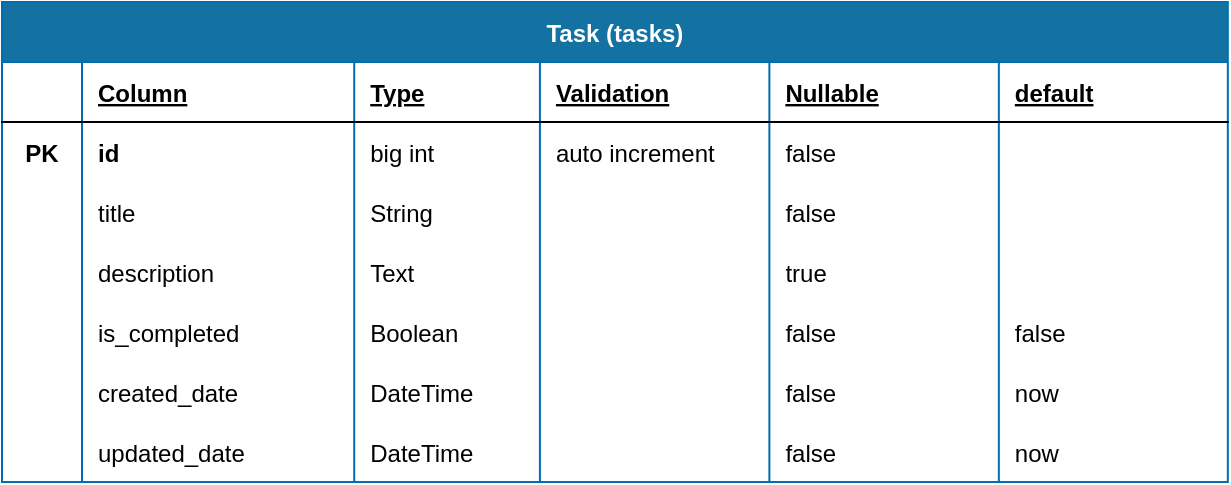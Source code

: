 <mxfile version="24.7.17">
  <diagram name="Page-1" id="T-Pq7SpbXgS0Q-QoW8U0">
    <mxGraphModel dx="6166" dy="396" grid="0" gridSize="10" guides="1" tooltips="1" connect="1" arrows="1" fold="1" page="0" pageScale="1" pageWidth="850" pageHeight="1100" math="0" shadow="0">
      <root>
        <mxCell id="0" />
        <mxCell id="1" parent="0" />
        <mxCell id="0sw_sAjsWc4gLG6Igyfq-469" value="Task (tasks)" style="shape=table;startSize=30;container=1;collapsible=1;childLayout=tableLayout;fixedRows=1;rowLines=0;fontStyle=1;align=center;resizeLast=1;fillColor=#1372A1;strokeColor=#006EAF;fontColor=#ffffff;" parent="1" vertex="1">
          <mxGeometry x="-4577" y="788" width="612.904" height="240" as="geometry">
            <mxRectangle x="160" y="130" width="70" height="30" as="alternateBounds" />
          </mxGeometry>
        </mxCell>
        <mxCell id="0sw_sAjsWc4gLG6Igyfq-470" value="" style="shape=tableRow;horizontal=0;startSize=0;swimlaneHead=0;swimlaneBody=0;fillColor=none;collapsible=0;dropTarget=0;points=[[0,0.5],[1,0.5]];portConstraint=eastwest;top=0;left=0;right=0;bottom=1;" parent="0sw_sAjsWc4gLG6Igyfq-469" vertex="1">
          <mxGeometry y="30" width="612.904" height="30" as="geometry" />
        </mxCell>
        <mxCell id="0sw_sAjsWc4gLG6Igyfq-471" value="" style="shape=partialRectangle;connectable=0;fillColor=none;top=0;left=0;bottom=0;right=0;fontStyle=1;overflow=hidden;" parent="0sw_sAjsWc4gLG6Igyfq-470" vertex="1">
          <mxGeometry width="40" height="30" as="geometry">
            <mxRectangle width="40" height="30" as="alternateBounds" />
          </mxGeometry>
        </mxCell>
        <mxCell id="0sw_sAjsWc4gLG6Igyfq-472" value="Column" style="shape=partialRectangle;connectable=0;fillColor=none;top=0;left=0;bottom=0;right=0;align=left;spacingLeft=6;fontStyle=5;overflow=hidden;" parent="0sw_sAjsWc4gLG6Igyfq-470" vertex="1">
          <mxGeometry x="40" width="136.103" height="30" as="geometry">
            <mxRectangle width="136.103" height="30" as="alternateBounds" />
          </mxGeometry>
        </mxCell>
        <mxCell id="0sw_sAjsWc4gLG6Igyfq-473" value="Type" style="shape=partialRectangle;connectable=0;fillColor=none;top=0;left=0;bottom=0;right=0;align=left;spacingLeft=6;fontStyle=5;overflow=hidden;" parent="0sw_sAjsWc4gLG6Igyfq-470" vertex="1">
          <mxGeometry x="176.103" width="92.855" height="30" as="geometry">
            <mxRectangle width="92.855" height="30" as="alternateBounds" />
          </mxGeometry>
        </mxCell>
        <mxCell id="0sw_sAjsWc4gLG6Igyfq-474" value="Validation" style="shape=partialRectangle;connectable=0;fillColor=none;top=0;left=0;bottom=0;right=0;align=left;spacingLeft=6;fontStyle=5;overflow=hidden;" parent="0sw_sAjsWc4gLG6Igyfq-470" vertex="1">
          <mxGeometry x="268.958" width="114.731" height="30" as="geometry">
            <mxRectangle width="114.731" height="30" as="alternateBounds" />
          </mxGeometry>
        </mxCell>
        <mxCell id="zHMmFEEYiZJZAOjW11wB-8" value="Nullable" style="shape=partialRectangle;connectable=0;fillColor=none;top=0;left=0;bottom=0;right=0;align=left;spacingLeft=6;fontStyle=5;overflow=hidden;" vertex="1" parent="0sw_sAjsWc4gLG6Igyfq-470">
          <mxGeometry x="383.69" width="114.731" height="30" as="geometry">
            <mxRectangle width="114.731" height="30" as="alternateBounds" />
          </mxGeometry>
        </mxCell>
        <mxCell id="0sw_sAjsWc4gLG6Igyfq-475" value="default" style="shape=partialRectangle;connectable=0;fillColor=none;top=0;left=0;bottom=0;right=0;align=left;spacingLeft=6;fontStyle=5;overflow=hidden;" parent="0sw_sAjsWc4gLG6Igyfq-470" vertex="1">
          <mxGeometry x="498.421" width="114.483" height="30" as="geometry">
            <mxRectangle width="114.483" height="30" as="alternateBounds" />
          </mxGeometry>
        </mxCell>
        <mxCell id="0sw_sAjsWc4gLG6Igyfq-476" style="shape=tableRow;horizontal=0;startSize=0;swimlaneHead=0;swimlaneBody=0;fillColor=none;collapsible=0;dropTarget=0;points=[[0,0.5],[1,0.5]];portConstraint=eastwest;top=0;left=0;right=0;bottom=0;" parent="0sw_sAjsWc4gLG6Igyfq-469" vertex="1">
          <mxGeometry y="60" width="612.904" height="30" as="geometry" />
        </mxCell>
        <mxCell id="0sw_sAjsWc4gLG6Igyfq-477" value="PK" style="shape=partialRectangle;connectable=0;fillColor=none;top=0;left=0;bottom=0;right=0;editable=1;overflow=hidden;fontStyle=1" parent="0sw_sAjsWc4gLG6Igyfq-476" vertex="1">
          <mxGeometry width="40" height="30" as="geometry">
            <mxRectangle width="40" height="30" as="alternateBounds" />
          </mxGeometry>
        </mxCell>
        <mxCell id="0sw_sAjsWc4gLG6Igyfq-478" value="id" style="shape=partialRectangle;connectable=0;fillColor=none;top=0;left=0;bottom=0;right=0;align=left;spacingLeft=6;overflow=hidden;fontStyle=1" parent="0sw_sAjsWc4gLG6Igyfq-476" vertex="1">
          <mxGeometry x="40" width="136.103" height="30" as="geometry">
            <mxRectangle width="136.103" height="30" as="alternateBounds" />
          </mxGeometry>
        </mxCell>
        <mxCell id="0sw_sAjsWc4gLG6Igyfq-479" value="big int" style="shape=partialRectangle;connectable=0;fillColor=none;top=0;left=0;bottom=0;right=0;align=left;spacingLeft=6;overflow=hidden;" parent="0sw_sAjsWc4gLG6Igyfq-476" vertex="1">
          <mxGeometry x="176.103" width="92.855" height="30" as="geometry">
            <mxRectangle width="92.855" height="30" as="alternateBounds" />
          </mxGeometry>
        </mxCell>
        <mxCell id="0sw_sAjsWc4gLG6Igyfq-480" value="auto increment" style="shape=partialRectangle;connectable=0;fillColor=none;top=0;left=0;bottom=0;right=0;align=left;spacingLeft=6;overflow=hidden;" parent="0sw_sAjsWc4gLG6Igyfq-476" vertex="1">
          <mxGeometry x="268.958" width="114.731" height="30" as="geometry">
            <mxRectangle width="114.731" height="30" as="alternateBounds" />
          </mxGeometry>
        </mxCell>
        <mxCell id="zHMmFEEYiZJZAOjW11wB-9" value="false" style="shape=partialRectangle;connectable=0;fillColor=none;top=0;left=0;bottom=0;right=0;align=left;spacingLeft=6;overflow=hidden;" vertex="1" parent="0sw_sAjsWc4gLG6Igyfq-476">
          <mxGeometry x="383.69" width="114.731" height="30" as="geometry">
            <mxRectangle width="114.731" height="30" as="alternateBounds" />
          </mxGeometry>
        </mxCell>
        <mxCell id="0sw_sAjsWc4gLG6Igyfq-481" style="shape=partialRectangle;connectable=0;fillColor=none;top=0;left=0;bottom=0;right=0;align=left;spacingLeft=6;overflow=hidden;" parent="0sw_sAjsWc4gLG6Igyfq-476" vertex="1">
          <mxGeometry x="498.421" width="114.483" height="30" as="geometry">
            <mxRectangle width="114.483" height="30" as="alternateBounds" />
          </mxGeometry>
        </mxCell>
        <mxCell id="0sw_sAjsWc4gLG6Igyfq-482" value="" style="shape=tableRow;horizontal=0;startSize=0;swimlaneHead=0;swimlaneBody=0;fillColor=none;collapsible=0;dropTarget=0;points=[[0,0.5],[1,0.5]];portConstraint=eastwest;top=0;left=0;right=0;bottom=0;" parent="0sw_sAjsWc4gLG6Igyfq-469" vertex="1">
          <mxGeometry y="90" width="612.904" height="30" as="geometry" />
        </mxCell>
        <mxCell id="0sw_sAjsWc4gLG6Igyfq-483" value="" style="shape=partialRectangle;connectable=0;fillColor=none;top=0;left=0;bottom=0;right=0;editable=1;overflow=hidden;" parent="0sw_sAjsWc4gLG6Igyfq-482" vertex="1">
          <mxGeometry width="40" height="30" as="geometry">
            <mxRectangle width="40" height="30" as="alternateBounds" />
          </mxGeometry>
        </mxCell>
        <mxCell id="0sw_sAjsWc4gLG6Igyfq-484" value="title" style="shape=partialRectangle;connectable=0;top=0;left=0;bottom=0;right=0;align=left;spacingLeft=6;overflow=hidden;fillColor=none;" parent="0sw_sAjsWc4gLG6Igyfq-482" vertex="1">
          <mxGeometry x="40" width="136.103" height="30" as="geometry">
            <mxRectangle width="136.103" height="30" as="alternateBounds" />
          </mxGeometry>
        </mxCell>
        <mxCell id="0sw_sAjsWc4gLG6Igyfq-485" value="String" style="shape=partialRectangle;connectable=0;top=0;left=0;bottom=0;right=0;align=left;spacingLeft=6;overflow=hidden;fillColor=none;" parent="0sw_sAjsWc4gLG6Igyfq-482" vertex="1">
          <mxGeometry x="176.103" width="92.855" height="30" as="geometry">
            <mxRectangle width="92.855" height="30" as="alternateBounds" />
          </mxGeometry>
        </mxCell>
        <mxCell id="0sw_sAjsWc4gLG6Igyfq-486" value="" style="shape=partialRectangle;connectable=0;top=0;left=0;bottom=0;right=0;align=left;spacingLeft=6;overflow=hidden;fillColor=none;" parent="0sw_sAjsWc4gLG6Igyfq-482" vertex="1">
          <mxGeometry x="268.958" width="114.731" height="30" as="geometry">
            <mxRectangle width="114.731" height="30" as="alternateBounds" />
          </mxGeometry>
        </mxCell>
        <mxCell id="zHMmFEEYiZJZAOjW11wB-10" value="false" style="shape=partialRectangle;connectable=0;top=0;left=0;bottom=0;right=0;align=left;spacingLeft=6;overflow=hidden;fillColor=none;" vertex="1" parent="0sw_sAjsWc4gLG6Igyfq-482">
          <mxGeometry x="383.69" width="114.731" height="30" as="geometry">
            <mxRectangle width="114.731" height="30" as="alternateBounds" />
          </mxGeometry>
        </mxCell>
        <mxCell id="0sw_sAjsWc4gLG6Igyfq-487" style="shape=partialRectangle;connectable=0;top=0;left=0;bottom=0;right=0;align=left;spacingLeft=6;overflow=hidden;fillColor=none;" parent="0sw_sAjsWc4gLG6Igyfq-482" vertex="1">
          <mxGeometry x="498.421" width="114.483" height="30" as="geometry">
            <mxRectangle width="114.483" height="30" as="alternateBounds" />
          </mxGeometry>
        </mxCell>
        <mxCell id="0sw_sAjsWc4gLG6Igyfq-494" value="" style="shape=tableRow;horizontal=0;startSize=0;swimlaneHead=0;swimlaneBody=0;fillColor=none;collapsible=0;dropTarget=0;points=[[0,0.5],[1,0.5]];portConstraint=eastwest;top=0;left=0;right=0;bottom=0;" parent="0sw_sAjsWc4gLG6Igyfq-469" vertex="1">
          <mxGeometry y="120" width="612.904" height="30" as="geometry" />
        </mxCell>
        <mxCell id="0sw_sAjsWc4gLG6Igyfq-495" value="" style="shape=partialRectangle;connectable=0;fillColor=none;top=0;left=0;bottom=0;right=0;editable=1;overflow=hidden;" parent="0sw_sAjsWc4gLG6Igyfq-494" vertex="1">
          <mxGeometry width="40" height="30" as="geometry">
            <mxRectangle width="40" height="30" as="alternateBounds" />
          </mxGeometry>
        </mxCell>
        <mxCell id="0sw_sAjsWc4gLG6Igyfq-496" value="description" style="shape=partialRectangle;connectable=0;top=0;left=0;bottom=0;right=0;align=left;spacingLeft=6;overflow=hidden;fillColor=none;" parent="0sw_sAjsWc4gLG6Igyfq-494" vertex="1">
          <mxGeometry x="40" width="136.103" height="30" as="geometry">
            <mxRectangle width="136.103" height="30" as="alternateBounds" />
          </mxGeometry>
        </mxCell>
        <mxCell id="0sw_sAjsWc4gLG6Igyfq-497" value="Text" style="shape=partialRectangle;connectable=0;top=0;left=0;bottom=0;right=0;align=left;spacingLeft=6;overflow=hidden;fillColor=none;" parent="0sw_sAjsWc4gLG6Igyfq-494" vertex="1">
          <mxGeometry x="176.103" width="92.855" height="30" as="geometry">
            <mxRectangle width="92.855" height="30" as="alternateBounds" />
          </mxGeometry>
        </mxCell>
        <mxCell id="0sw_sAjsWc4gLG6Igyfq-498" value="" style="shape=partialRectangle;connectable=0;top=0;left=0;bottom=0;right=0;align=left;spacingLeft=6;overflow=hidden;fillColor=none;" parent="0sw_sAjsWc4gLG6Igyfq-494" vertex="1">
          <mxGeometry x="268.958" width="114.731" height="30" as="geometry">
            <mxRectangle width="114.731" height="30" as="alternateBounds" />
          </mxGeometry>
        </mxCell>
        <mxCell id="zHMmFEEYiZJZAOjW11wB-11" value="true" style="shape=partialRectangle;connectable=0;top=0;left=0;bottom=0;right=0;align=left;spacingLeft=6;overflow=hidden;fillColor=none;" vertex="1" parent="0sw_sAjsWc4gLG6Igyfq-494">
          <mxGeometry x="383.69" width="114.731" height="30" as="geometry">
            <mxRectangle width="114.731" height="30" as="alternateBounds" />
          </mxGeometry>
        </mxCell>
        <mxCell id="0sw_sAjsWc4gLG6Igyfq-499" style="shape=partialRectangle;connectable=0;top=0;left=0;bottom=0;right=0;align=left;spacingLeft=6;overflow=hidden;fillColor=none;" parent="0sw_sAjsWc4gLG6Igyfq-494" vertex="1">
          <mxGeometry x="498.421" width="114.483" height="30" as="geometry">
            <mxRectangle width="114.483" height="30" as="alternateBounds" />
          </mxGeometry>
        </mxCell>
        <mxCell id="0sw_sAjsWc4gLG6Igyfq-500" value="" style="shape=tableRow;horizontal=0;startSize=0;swimlaneHead=0;swimlaneBody=0;fillColor=none;collapsible=0;dropTarget=0;points=[[0,0.5],[1,0.5]];portConstraint=eastwest;top=0;left=0;right=0;bottom=0;" parent="0sw_sAjsWc4gLG6Igyfq-469" vertex="1">
          <mxGeometry y="150" width="612.904" height="30" as="geometry" />
        </mxCell>
        <mxCell id="0sw_sAjsWc4gLG6Igyfq-501" value="" style="shape=partialRectangle;connectable=0;fillColor=none;top=0;left=0;bottom=0;right=0;editable=1;overflow=hidden;" parent="0sw_sAjsWc4gLG6Igyfq-500" vertex="1">
          <mxGeometry width="40" height="30" as="geometry">
            <mxRectangle width="40" height="30" as="alternateBounds" />
          </mxGeometry>
        </mxCell>
        <mxCell id="0sw_sAjsWc4gLG6Igyfq-502" value="is_completed" style="shape=partialRectangle;connectable=0;top=0;left=0;bottom=0;right=0;align=left;spacingLeft=6;overflow=hidden;fillColor=none;" parent="0sw_sAjsWc4gLG6Igyfq-500" vertex="1">
          <mxGeometry x="40" width="136.103" height="30" as="geometry">
            <mxRectangle width="136.103" height="30" as="alternateBounds" />
          </mxGeometry>
        </mxCell>
        <mxCell id="0sw_sAjsWc4gLG6Igyfq-503" value="Boolean" style="shape=partialRectangle;connectable=0;top=0;left=0;bottom=0;right=0;align=left;spacingLeft=6;overflow=hidden;fillColor=none;" parent="0sw_sAjsWc4gLG6Igyfq-500" vertex="1">
          <mxGeometry x="176.103" width="92.855" height="30" as="geometry">
            <mxRectangle width="92.855" height="30" as="alternateBounds" />
          </mxGeometry>
        </mxCell>
        <mxCell id="0sw_sAjsWc4gLG6Igyfq-504" value="" style="shape=partialRectangle;connectable=0;top=0;left=0;bottom=0;right=0;align=left;spacingLeft=6;overflow=hidden;fillColor=none;" parent="0sw_sAjsWc4gLG6Igyfq-500" vertex="1">
          <mxGeometry x="268.958" width="114.731" height="30" as="geometry">
            <mxRectangle width="114.731" height="30" as="alternateBounds" />
          </mxGeometry>
        </mxCell>
        <mxCell id="zHMmFEEYiZJZAOjW11wB-12" value="false" style="shape=partialRectangle;connectable=0;top=0;left=0;bottom=0;right=0;align=left;spacingLeft=6;overflow=hidden;fillColor=none;" vertex="1" parent="0sw_sAjsWc4gLG6Igyfq-500">
          <mxGeometry x="383.69" width="114.731" height="30" as="geometry">
            <mxRectangle width="114.731" height="30" as="alternateBounds" />
          </mxGeometry>
        </mxCell>
        <mxCell id="0sw_sAjsWc4gLG6Igyfq-505" value="false" style="shape=partialRectangle;connectable=0;top=0;left=0;bottom=0;right=0;align=left;spacingLeft=6;overflow=hidden;fillColor=none;" parent="0sw_sAjsWc4gLG6Igyfq-500" vertex="1">
          <mxGeometry x="498.421" width="114.483" height="30" as="geometry">
            <mxRectangle width="114.483" height="30" as="alternateBounds" />
          </mxGeometry>
        </mxCell>
        <mxCell id="0sw_sAjsWc4gLG6Igyfq-554" value="" style="shape=tableRow;horizontal=0;startSize=0;swimlaneHead=0;swimlaneBody=0;fillColor=none;collapsible=0;dropTarget=0;points=[[0,0.5],[1,0.5]];portConstraint=eastwest;top=0;left=0;right=0;bottom=0;" parent="0sw_sAjsWc4gLG6Igyfq-469" vertex="1">
          <mxGeometry y="180" width="612.904" height="30" as="geometry" />
        </mxCell>
        <mxCell id="0sw_sAjsWc4gLG6Igyfq-555" value="" style="shape=partialRectangle;connectable=0;fillColor=none;top=0;left=0;bottom=0;right=0;editable=1;overflow=hidden;" parent="0sw_sAjsWc4gLG6Igyfq-554" vertex="1">
          <mxGeometry width="40" height="30" as="geometry">
            <mxRectangle width="40" height="30" as="alternateBounds" />
          </mxGeometry>
        </mxCell>
        <mxCell id="0sw_sAjsWc4gLG6Igyfq-556" value="created_date" style="shape=partialRectangle;connectable=0;top=0;left=0;bottom=0;right=0;align=left;spacingLeft=6;overflow=hidden;fillColor=none;" parent="0sw_sAjsWc4gLG6Igyfq-554" vertex="1">
          <mxGeometry x="40" width="136.103" height="30" as="geometry">
            <mxRectangle width="136.103" height="30" as="alternateBounds" />
          </mxGeometry>
        </mxCell>
        <mxCell id="0sw_sAjsWc4gLG6Igyfq-557" value="DateTime" style="shape=partialRectangle;connectable=0;top=0;left=0;bottom=0;right=0;align=left;spacingLeft=6;overflow=hidden;fillColor=none;" parent="0sw_sAjsWc4gLG6Igyfq-554" vertex="1">
          <mxGeometry x="176.103" width="92.855" height="30" as="geometry">
            <mxRectangle width="92.855" height="30" as="alternateBounds" />
          </mxGeometry>
        </mxCell>
        <mxCell id="0sw_sAjsWc4gLG6Igyfq-558" value="" style="shape=partialRectangle;connectable=0;top=0;left=0;bottom=0;right=0;align=left;spacingLeft=6;overflow=hidden;fillColor=none;" parent="0sw_sAjsWc4gLG6Igyfq-554" vertex="1">
          <mxGeometry x="268.958" width="114.731" height="30" as="geometry">
            <mxRectangle width="114.731" height="30" as="alternateBounds" />
          </mxGeometry>
        </mxCell>
        <mxCell id="zHMmFEEYiZJZAOjW11wB-13" value="false" style="shape=partialRectangle;connectable=0;top=0;left=0;bottom=0;right=0;align=left;spacingLeft=6;overflow=hidden;fillColor=none;" vertex="1" parent="0sw_sAjsWc4gLG6Igyfq-554">
          <mxGeometry x="383.69" width="114.731" height="30" as="geometry">
            <mxRectangle width="114.731" height="30" as="alternateBounds" />
          </mxGeometry>
        </mxCell>
        <mxCell id="0sw_sAjsWc4gLG6Igyfq-559" value="now" style="shape=partialRectangle;connectable=0;top=0;left=0;bottom=0;right=0;align=left;spacingLeft=6;overflow=hidden;fillColor=none;" parent="0sw_sAjsWc4gLG6Igyfq-554" vertex="1">
          <mxGeometry x="498.421" width="114.483" height="30" as="geometry">
            <mxRectangle width="114.483" height="30" as="alternateBounds" />
          </mxGeometry>
        </mxCell>
        <mxCell id="0sw_sAjsWc4gLG6Igyfq-560" value="" style="shape=tableRow;horizontal=0;startSize=0;swimlaneHead=0;swimlaneBody=0;fillColor=none;collapsible=0;dropTarget=0;points=[[0,0.5],[1,0.5]];portConstraint=eastwest;top=0;left=0;right=0;bottom=0;" parent="0sw_sAjsWc4gLG6Igyfq-469" vertex="1">
          <mxGeometry y="210" width="612.904" height="30" as="geometry" />
        </mxCell>
        <mxCell id="0sw_sAjsWc4gLG6Igyfq-561" value="" style="shape=partialRectangle;connectable=0;fillColor=none;top=0;left=0;bottom=0;right=0;editable=1;overflow=hidden;" parent="0sw_sAjsWc4gLG6Igyfq-560" vertex="1">
          <mxGeometry width="40" height="30" as="geometry">
            <mxRectangle width="40" height="30" as="alternateBounds" />
          </mxGeometry>
        </mxCell>
        <mxCell id="0sw_sAjsWc4gLG6Igyfq-562" value="updated_date" style="shape=partialRectangle;connectable=0;top=0;left=0;bottom=0;right=0;align=left;spacingLeft=6;overflow=hidden;fillColor=none;" parent="0sw_sAjsWc4gLG6Igyfq-560" vertex="1">
          <mxGeometry x="40" width="136.103" height="30" as="geometry">
            <mxRectangle width="136.103" height="30" as="alternateBounds" />
          </mxGeometry>
        </mxCell>
        <mxCell id="0sw_sAjsWc4gLG6Igyfq-563" value="DateTime" style="shape=partialRectangle;connectable=0;top=0;left=0;bottom=0;right=0;align=left;spacingLeft=6;overflow=hidden;fillColor=none;" parent="0sw_sAjsWc4gLG6Igyfq-560" vertex="1">
          <mxGeometry x="176.103" width="92.855" height="30" as="geometry">
            <mxRectangle width="92.855" height="30" as="alternateBounds" />
          </mxGeometry>
        </mxCell>
        <mxCell id="0sw_sAjsWc4gLG6Igyfq-564" value="" style="shape=partialRectangle;connectable=0;top=0;left=0;bottom=0;right=0;align=left;spacingLeft=6;overflow=hidden;fillColor=none;" parent="0sw_sAjsWc4gLG6Igyfq-560" vertex="1">
          <mxGeometry x="268.958" width="114.731" height="30" as="geometry">
            <mxRectangle width="114.731" height="30" as="alternateBounds" />
          </mxGeometry>
        </mxCell>
        <mxCell id="zHMmFEEYiZJZAOjW11wB-14" value="false" style="shape=partialRectangle;connectable=0;top=0;left=0;bottom=0;right=0;align=left;spacingLeft=6;overflow=hidden;fillColor=none;" vertex="1" parent="0sw_sAjsWc4gLG6Igyfq-560">
          <mxGeometry x="383.69" width="114.731" height="30" as="geometry">
            <mxRectangle width="114.731" height="30" as="alternateBounds" />
          </mxGeometry>
        </mxCell>
        <mxCell id="0sw_sAjsWc4gLG6Igyfq-565" value="now" style="shape=partialRectangle;connectable=0;top=0;left=0;bottom=0;right=0;align=left;spacingLeft=6;overflow=hidden;fillColor=none;" parent="0sw_sAjsWc4gLG6Igyfq-560" vertex="1">
          <mxGeometry x="498.421" width="114.483" height="30" as="geometry">
            <mxRectangle width="114.483" height="30" as="alternateBounds" />
          </mxGeometry>
        </mxCell>
      </root>
    </mxGraphModel>
  </diagram>
</mxfile>
